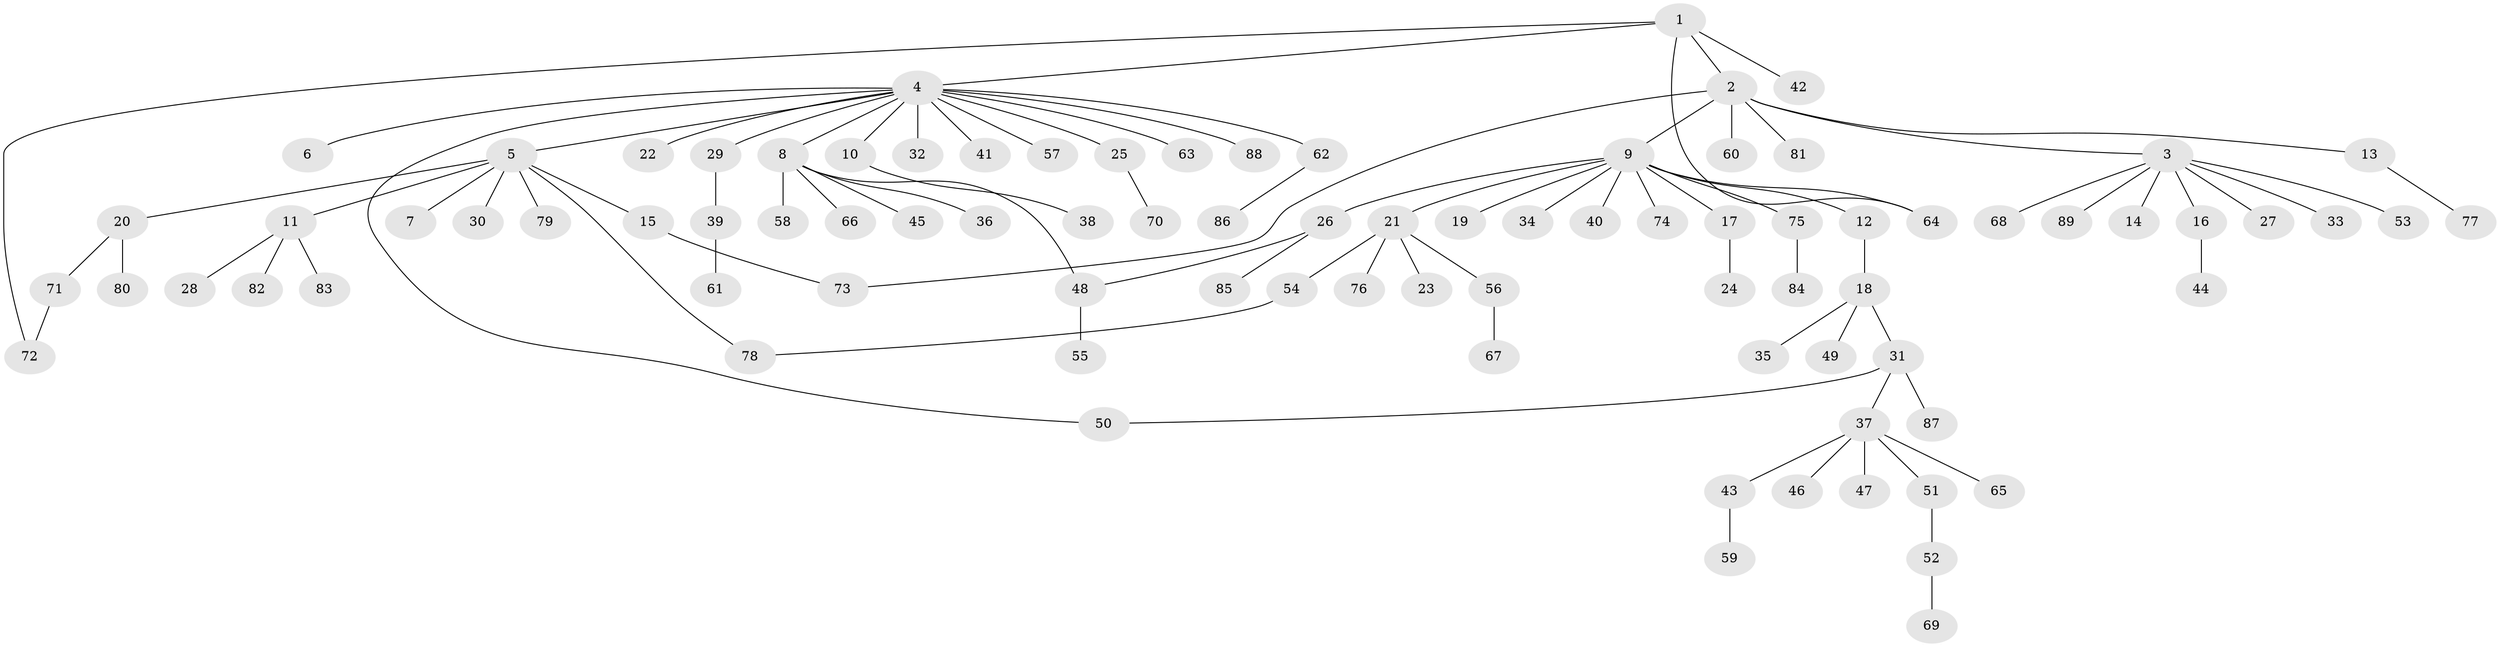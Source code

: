 // Generated by graph-tools (version 1.1) at 2025/35/03/09/25 02:35:47]
// undirected, 89 vertices, 94 edges
graph export_dot {
graph [start="1"]
  node [color=gray90,style=filled];
  1;
  2;
  3;
  4;
  5;
  6;
  7;
  8;
  9;
  10;
  11;
  12;
  13;
  14;
  15;
  16;
  17;
  18;
  19;
  20;
  21;
  22;
  23;
  24;
  25;
  26;
  27;
  28;
  29;
  30;
  31;
  32;
  33;
  34;
  35;
  36;
  37;
  38;
  39;
  40;
  41;
  42;
  43;
  44;
  45;
  46;
  47;
  48;
  49;
  50;
  51;
  52;
  53;
  54;
  55;
  56;
  57;
  58;
  59;
  60;
  61;
  62;
  63;
  64;
  65;
  66;
  67;
  68;
  69;
  70;
  71;
  72;
  73;
  74;
  75;
  76;
  77;
  78;
  79;
  80;
  81;
  82;
  83;
  84;
  85;
  86;
  87;
  88;
  89;
  1 -- 2;
  1 -- 4;
  1 -- 42;
  1 -- 64;
  1 -- 72;
  2 -- 3;
  2 -- 9;
  2 -- 13;
  2 -- 60;
  2 -- 73;
  2 -- 81;
  3 -- 14;
  3 -- 16;
  3 -- 27;
  3 -- 33;
  3 -- 53;
  3 -- 68;
  3 -- 89;
  4 -- 5;
  4 -- 6;
  4 -- 8;
  4 -- 10;
  4 -- 22;
  4 -- 25;
  4 -- 29;
  4 -- 32;
  4 -- 41;
  4 -- 50;
  4 -- 57;
  4 -- 62;
  4 -- 63;
  4 -- 88;
  5 -- 7;
  5 -- 11;
  5 -- 15;
  5 -- 20;
  5 -- 30;
  5 -- 78;
  5 -- 79;
  8 -- 36;
  8 -- 45;
  8 -- 48;
  8 -- 58;
  8 -- 66;
  9 -- 12;
  9 -- 17;
  9 -- 19;
  9 -- 21;
  9 -- 26;
  9 -- 34;
  9 -- 40;
  9 -- 64;
  9 -- 74;
  9 -- 75;
  10 -- 38;
  11 -- 28;
  11 -- 82;
  11 -- 83;
  12 -- 18;
  13 -- 77;
  15 -- 73;
  16 -- 44;
  17 -- 24;
  18 -- 31;
  18 -- 35;
  18 -- 49;
  20 -- 71;
  20 -- 80;
  21 -- 23;
  21 -- 54;
  21 -- 56;
  21 -- 76;
  25 -- 70;
  26 -- 48;
  26 -- 85;
  29 -- 39;
  31 -- 37;
  31 -- 50;
  31 -- 87;
  37 -- 43;
  37 -- 46;
  37 -- 47;
  37 -- 51;
  37 -- 65;
  39 -- 61;
  43 -- 59;
  48 -- 55;
  51 -- 52;
  52 -- 69;
  54 -- 78;
  56 -- 67;
  62 -- 86;
  71 -- 72;
  75 -- 84;
}
